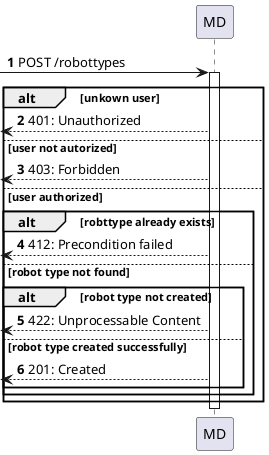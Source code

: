@startuml
autonumber

participant "MD" as mdr



    [-> mdr: POST /robottypes

    activate mdr
    alt unkown user
        [<-- mdr  : 401: Unauthorized
    else user not autorized
        [<-- mdr  : 403: Forbidden
    else user authorized
    alt robttype already exists
        [<-- mdr: 412: Precondition failed
    else robot type not found
        alt robot type not created
            [<-- mdr  : 422: Unprocessable Content
        else robot type created successfully
            [<-- mdr  : 201: Created
            end
        end
    end
    deactivate mdr



@enduml
